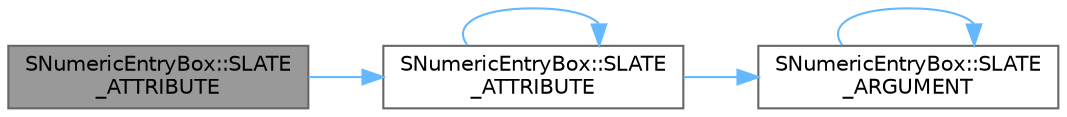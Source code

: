 digraph "SNumericEntryBox::SLATE_ATTRIBUTE"
{
 // INTERACTIVE_SVG=YES
 // LATEX_PDF_SIZE
  bgcolor="transparent";
  edge [fontname=Helvetica,fontsize=10,labelfontname=Helvetica,labelfontsize=10];
  node [fontname=Helvetica,fontsize=10,shape=box,height=0.2,width=0.4];
  rankdir="LR";
  Node1 [id="Node000001",label="SNumericEntryBox::SLATE\l_ATTRIBUTE",height=0.2,width=0.4,color="gray40", fillcolor="grey60", style="filled", fontcolor="black",tooltip="The minimum fractional digits the spin box displays, defaults to 1."];
  Node1 -> Node2 [id="edge1_Node000001_Node000002",color="steelblue1",style="solid",tooltip=" "];
  Node2 [id="Node000002",label="SNumericEntryBox::SLATE\l_ATTRIBUTE",height=0.2,width=0.4,color="grey40", fillcolor="white", style="filled",URL="$dc/db6/classSNumericEntryBox.html#ad316139610e7fdc041f9383598127ac2",tooltip="How should the value be justified in the editable text field."];
  Node2 -> Node3 [id="edge2_Node000002_Node000003",color="steelblue1",style="solid",tooltip=" "];
  Node3 [id="Node000003",label="SNumericEntryBox::SLATE\l_ARGUMENT",height=0.2,width=0.4,color="grey40", fillcolor="white", style="filled",URL="$dc/db6/classSNumericEntryBox.html#a801ac5845c9c5aa95524e765e1f67e79",tooltip="Padding around the label content."];
  Node3 -> Node3 [id="edge3_Node000003_Node000003",color="steelblue1",style="solid",tooltip=" "];
  Node2 -> Node2 [id="edge4_Node000002_Node000002",color="steelblue1",style="solid",tooltip=" "];
}
